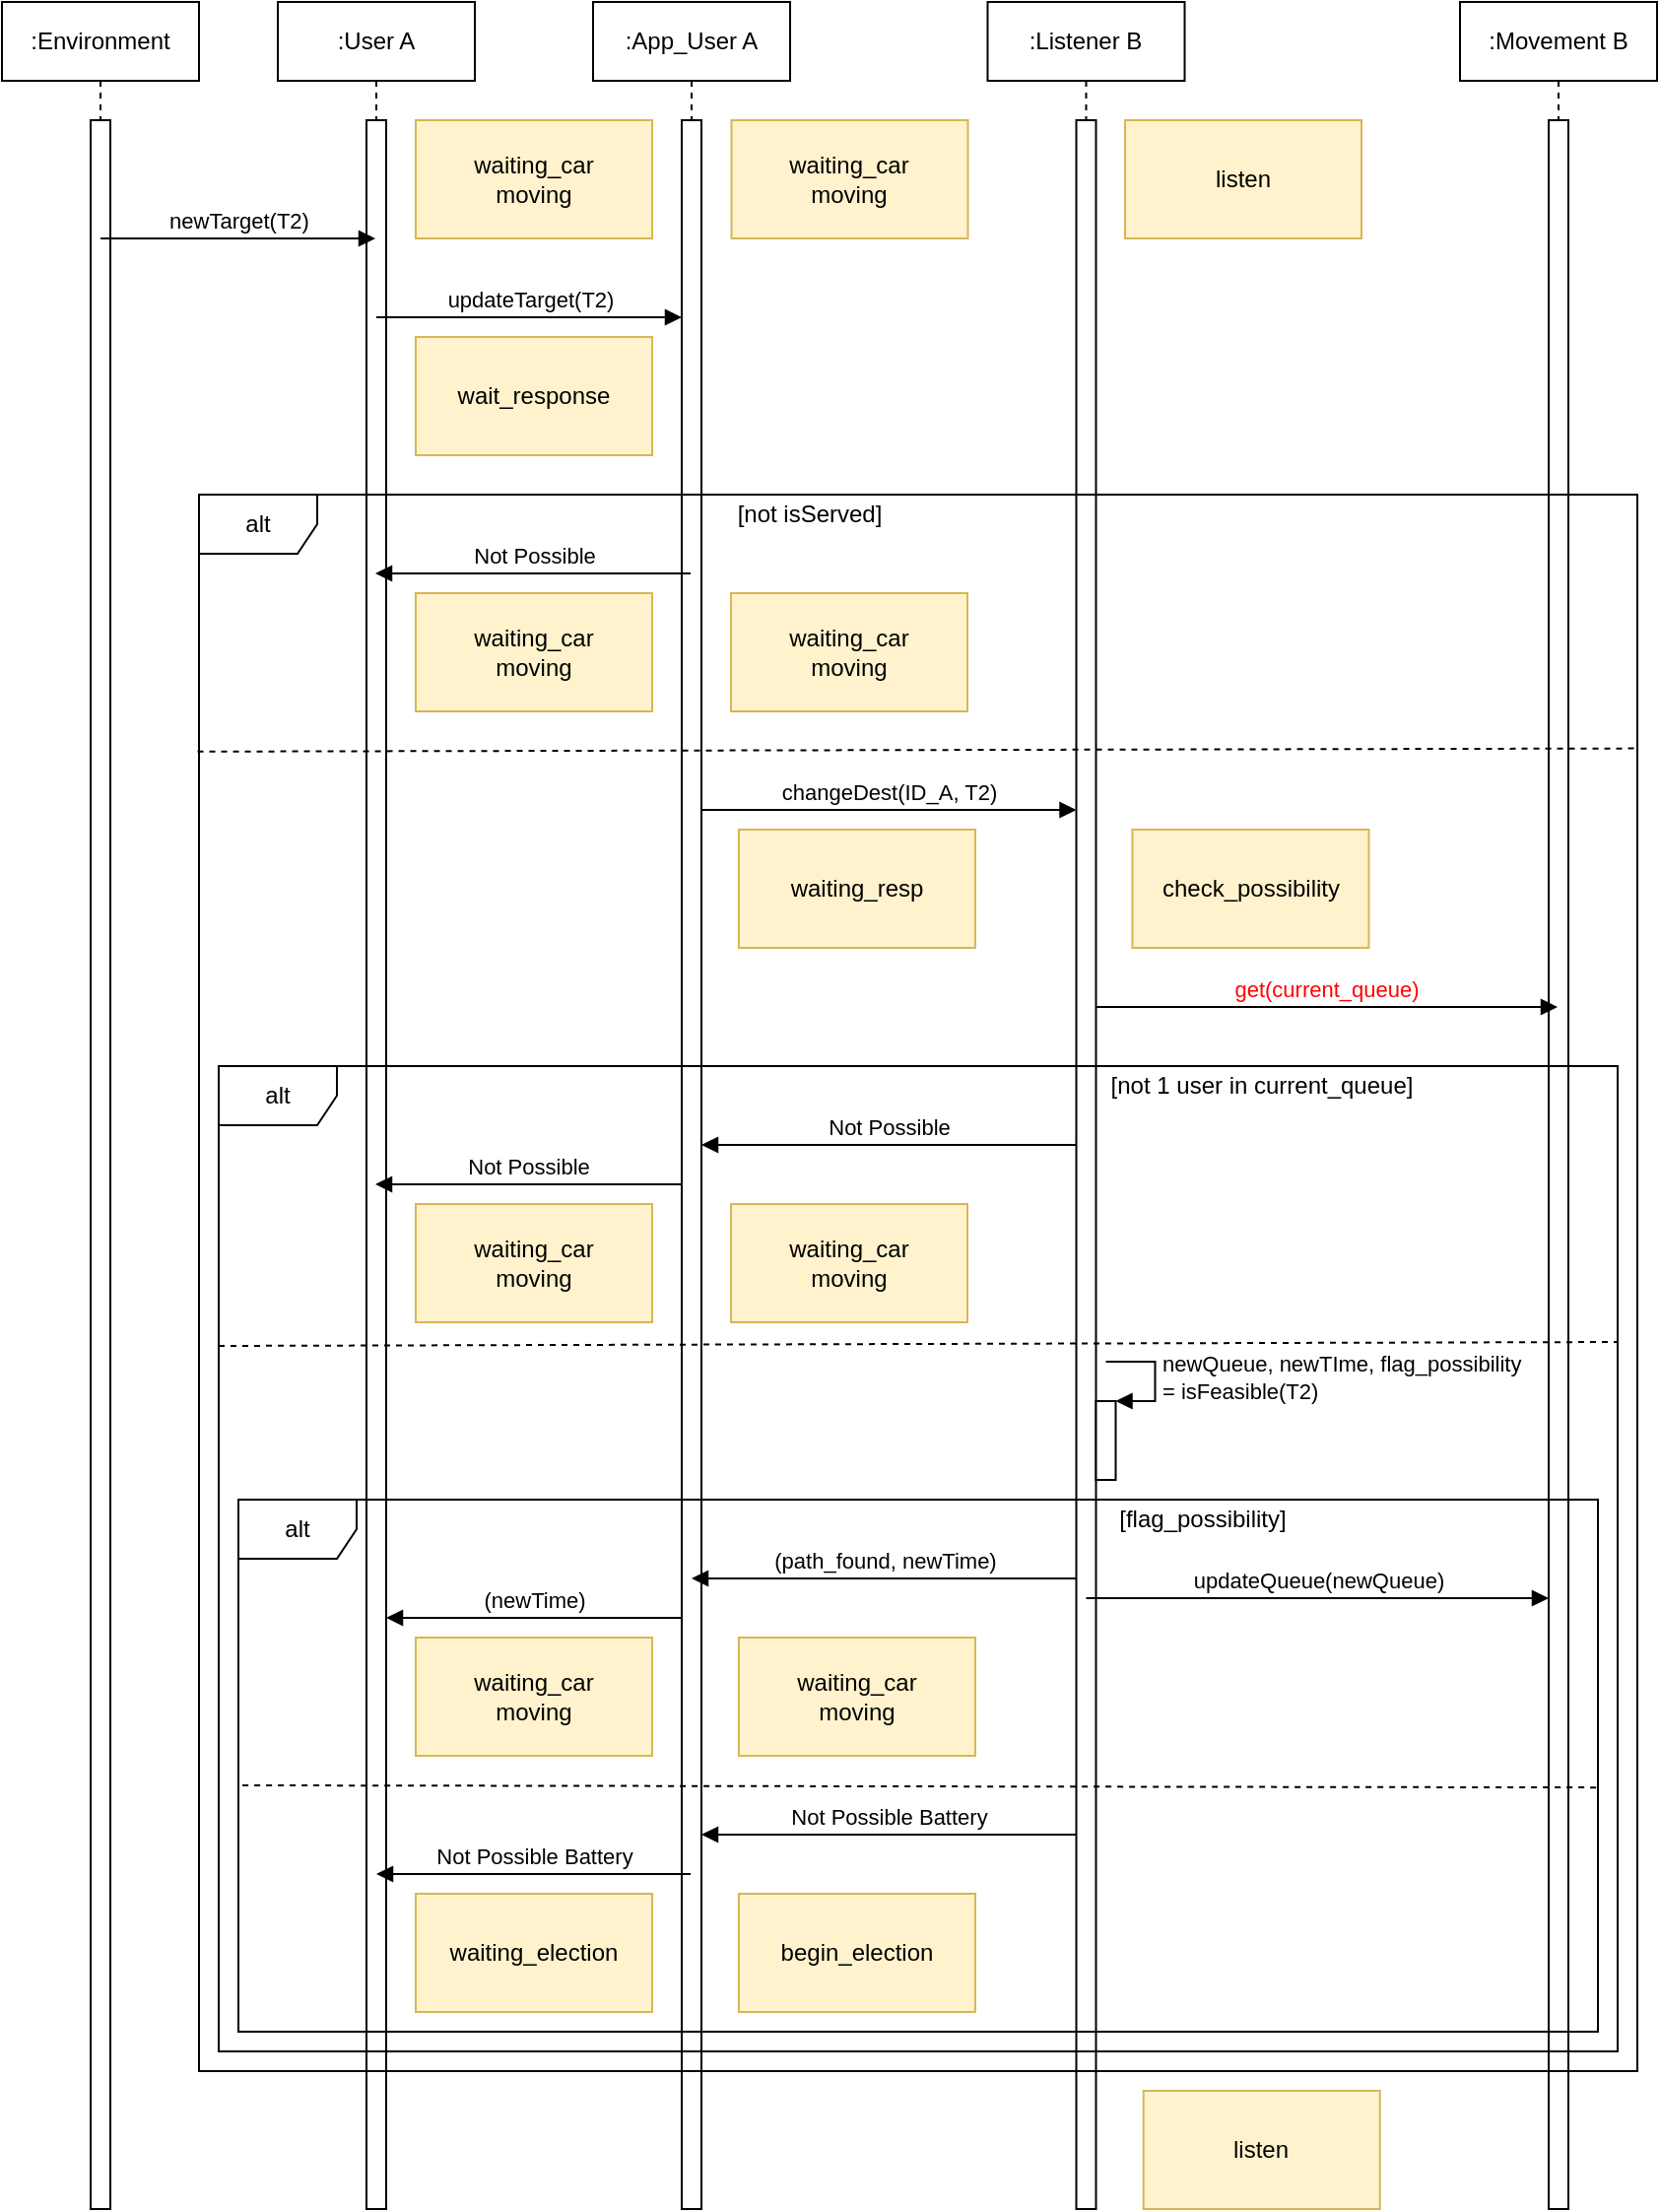 <mxfile version="13.7.3" type="device"><diagram id="t7Z67jGoITFFRTyiSdRa" name="Pagina-1"><mxGraphModel dx="1422" dy="822" grid="1" gridSize="10" guides="1" tooltips="1" connect="1" arrows="1" fold="1" page="1" pageScale="1" pageWidth="827" pageHeight="1169" math="0" shadow="0"><root><mxCell id="0"/><mxCell id="1" parent="0"/><mxCell id="c2bQm-YWjK_gxjw1vPps-1" value="listen" style="rounded=0;whiteSpace=wrap;html=1;fillColor=#fff2cc;strokeColor=#d6b656;" vertex="1" parent="1"><mxGeometry x="570" y="60" width="120" height="60" as="geometry"/></mxCell><mxCell id="c2bQm-YWjK_gxjw1vPps-2" value=":Environment" style="shape=umlLifeline;perimeter=lifelinePerimeter;whiteSpace=wrap;html=1;container=1;collapsible=0;recursiveResize=0;outlineConnect=0;" vertex="1" parent="1"><mxGeometry width="100" height="1120" as="geometry"/></mxCell><mxCell id="c2bQm-YWjK_gxjw1vPps-9" value="" style="html=1;points=[];perimeter=orthogonalPerimeter;" vertex="1" parent="c2bQm-YWjK_gxjw1vPps-2"><mxGeometry x="45" y="60" width="10" height="1060" as="geometry"/></mxCell><mxCell id="c2bQm-YWjK_gxjw1vPps-3" value=":User A" style="shape=umlLifeline;perimeter=lifelinePerimeter;whiteSpace=wrap;html=1;container=1;collapsible=0;recursiveResize=0;outlineConnect=0;" vertex="1" parent="1"><mxGeometry x="140" width="100" height="1120" as="geometry"/></mxCell><mxCell id="c2bQm-YWjK_gxjw1vPps-10" value="" style="html=1;points=[];perimeter=orthogonalPerimeter;" vertex="1" parent="c2bQm-YWjK_gxjw1vPps-3"><mxGeometry x="45" y="60" width="10" height="1060" as="geometry"/></mxCell><mxCell id="c2bQm-YWjK_gxjw1vPps-4" value=":App_User A" style="shape=umlLifeline;perimeter=lifelinePerimeter;whiteSpace=wrap;html=1;container=1;collapsible=0;recursiveResize=0;outlineConnect=0;" vertex="1" parent="1"><mxGeometry x="300" width="100" height="1120" as="geometry"/></mxCell><mxCell id="c2bQm-YWjK_gxjw1vPps-11" value="" style="html=1;points=[];perimeter=orthogonalPerimeter;" vertex="1" parent="c2bQm-YWjK_gxjw1vPps-4"><mxGeometry x="45" y="60" width="10" height="1060" as="geometry"/></mxCell><mxCell id="c2bQm-YWjK_gxjw1vPps-5" value=":Listener B" style="shape=umlLifeline;perimeter=lifelinePerimeter;whiteSpace=wrap;html=1;container=1;collapsible=0;recursiveResize=0;outlineConnect=0;" vertex="1" parent="1"><mxGeometry x="500.25" width="100" height="1120" as="geometry"/></mxCell><mxCell id="c2bQm-YWjK_gxjw1vPps-12" value="" style="html=1;points=[];perimeter=orthogonalPerimeter;" vertex="1" parent="c2bQm-YWjK_gxjw1vPps-5"><mxGeometry x="45" y="60" width="10" height="1060" as="geometry"/></mxCell><mxCell id="c2bQm-YWjK_gxjw1vPps-27" value="" style="html=1;points=[];perimeter=orthogonalPerimeter;" vertex="1" parent="c2bQm-YWjK_gxjw1vPps-5"><mxGeometry x="55" y="710" width="10" height="40" as="geometry"/></mxCell><mxCell id="c2bQm-YWjK_gxjw1vPps-28" value="newQueue, newTIme, flag_possibility &lt;br&gt;= isFeasible(T2)" style="edgeStyle=orthogonalEdgeStyle;html=1;align=left;spacingLeft=2;endArrow=block;rounded=0;entryX=1;entryY=0;" edge="1" target="c2bQm-YWjK_gxjw1vPps-27" parent="c2bQm-YWjK_gxjw1vPps-5"><mxGeometry relative="1" as="geometry"><mxPoint x="60" y="690" as="sourcePoint"/><Array as="points"><mxPoint x="85" y="690"/></Array></mxGeometry></mxCell><mxCell id="c2bQm-YWjK_gxjw1vPps-6" value=":Movement B" style="shape=umlLifeline;perimeter=lifelinePerimeter;whiteSpace=wrap;html=1;container=1;collapsible=0;recursiveResize=0;outlineConnect=0;" vertex="1" parent="1"><mxGeometry x="740" width="100" height="1120" as="geometry"/></mxCell><mxCell id="c2bQm-YWjK_gxjw1vPps-13" value="" style="html=1;points=[];perimeter=orthogonalPerimeter;" vertex="1" parent="c2bQm-YWjK_gxjw1vPps-6"><mxGeometry x="45" y="60" width="10" height="1060" as="geometry"/></mxCell><mxCell id="c2bQm-YWjK_gxjw1vPps-8" value="newTarget(T2)" style="html=1;verticalAlign=bottom;endArrow=block;" edge="1" parent="1" source="c2bQm-YWjK_gxjw1vPps-2" target="c2bQm-YWjK_gxjw1vPps-3"><mxGeometry width="80" relative="1" as="geometry"><mxPoint x="70" y="350" as="sourcePoint"/><mxPoint x="150" y="350" as="targetPoint"/><Array as="points"><mxPoint x="120" y="120"/></Array></mxGeometry></mxCell><mxCell id="c2bQm-YWjK_gxjw1vPps-14" value="updateTarget(T2)" style="html=1;verticalAlign=bottom;endArrow=block;" edge="1" parent="1" source="c2bQm-YWjK_gxjw1vPps-3" target="c2bQm-YWjK_gxjw1vPps-11"><mxGeometry width="80" relative="1" as="geometry"><mxPoint x="240" y="190" as="sourcePoint"/><mxPoint x="320" y="190" as="targetPoint"/><Array as="points"><mxPoint x="290" y="160"/></Array></mxGeometry></mxCell><mxCell id="c2bQm-YWjK_gxjw1vPps-15" value="wait_response" style="rounded=0;whiteSpace=wrap;html=1;fillColor=#fff2cc;strokeColor=#d6b656;" vertex="1" parent="1"><mxGeometry x="210" y="170" width="120" height="60" as="geometry"/></mxCell><mxCell id="c2bQm-YWjK_gxjw1vPps-16" value="changeDest(ID_A, T2)" style="html=1;verticalAlign=bottom;endArrow=block;" edge="1" parent="1"><mxGeometry width="80" relative="1" as="geometry"><mxPoint x="355" y="410" as="sourcePoint"/><mxPoint x="545.25" y="410" as="targetPoint"/><Array as="points"><mxPoint x="433.96" y="410"/></Array></mxGeometry></mxCell><mxCell id="c2bQm-YWjK_gxjw1vPps-17" value="waiting_resp" style="rounded=0;whiteSpace=wrap;html=1;fillColor=#fff2cc;strokeColor=#d6b656;" vertex="1" parent="1"><mxGeometry x="373.96" y="420" width="120" height="60" as="geometry"/></mxCell><mxCell id="c2bQm-YWjK_gxjw1vPps-18" value="check_possibility" style="rounded=0;whiteSpace=wrap;html=1;fillColor=#fff2cc;strokeColor=#d6b656;" vertex="1" parent="1"><mxGeometry x="573.71" y="420" width="120" height="60" as="geometry"/></mxCell><mxCell id="c2bQm-YWjK_gxjw1vPps-19" value="[not isServed]" style="text;html=1;strokeColor=none;fillColor=none;align=center;verticalAlign=middle;whiteSpace=wrap;rounded=0;" vertex="1" parent="1"><mxGeometry x="370.25" y="250" width="80" height="20" as="geometry"/></mxCell><mxCell id="c2bQm-YWjK_gxjw1vPps-20" value="Not Possible" style="html=1;verticalAlign=bottom;endArrow=block;" edge="1" parent="1"><mxGeometry width="80" relative="1" as="geometry"><mxPoint x="349.5" y="290" as="sourcePoint"/><mxPoint x="189.5" y="290" as="targetPoint"/><Array as="points"><mxPoint x="300" y="290"/></Array></mxGeometry></mxCell><mxCell id="c2bQm-YWjK_gxjw1vPps-21" value="&lt;font color=&quot;#ff0000&quot;&gt;get(current_queue)&lt;/font&gt;" style="html=1;verticalAlign=bottom;endArrow=block;" edge="1" parent="1"><mxGeometry width="80" relative="1" as="geometry"><mxPoint x="555.25" y="510" as="sourcePoint"/><mxPoint x="789.5" y="510" as="targetPoint"/><Array as="points"><mxPoint x="653.71" y="510"/></Array></mxGeometry></mxCell><mxCell id="c2bQm-YWjK_gxjw1vPps-22" value="[not 1 user in current_queue]" style="text;html=1;strokeColor=none;fillColor=none;align=center;verticalAlign=middle;whiteSpace=wrap;rounded=0;" vertex="1" parent="1"><mxGeometry x="557" y="540" width="164.75" height="20" as="geometry"/></mxCell><mxCell id="c2bQm-YWjK_gxjw1vPps-23" value="Not Possible" style="html=1;verticalAlign=bottom;endArrow=block;" edge="1" parent="1"><mxGeometry width="80" relative="1" as="geometry"><mxPoint x="545.25" y="580" as="sourcePoint"/><mxPoint x="355" y="580" as="targetPoint"/><Array as="points"><mxPoint x="433.71" y="580"/></Array></mxGeometry></mxCell><mxCell id="c2bQm-YWjK_gxjw1vPps-24" value="Not Possible" style="html=1;verticalAlign=bottom;endArrow=block;" edge="1" parent="1"><mxGeometry width="80" relative="1" as="geometry"><mxPoint x="345" y="600" as="sourcePoint"/><mxPoint x="189.5" y="600" as="targetPoint"/><Array as="points"><mxPoint x="303.71" y="600"/></Array></mxGeometry></mxCell><mxCell id="c2bQm-YWjK_gxjw1vPps-29" value="(path_found, newTime)" style="html=1;verticalAlign=bottom;endArrow=block;" edge="1" parent="1" source="c2bQm-YWjK_gxjw1vPps-12" target="c2bQm-YWjK_gxjw1vPps-4"><mxGeometry width="80" relative="1" as="geometry"><mxPoint x="553" y="830" as="sourcePoint"/><mxPoint x="353.21" y="820" as="targetPoint"/><Array as="points"><mxPoint x="430" y="800"/></Array></mxGeometry></mxCell><mxCell id="c2bQm-YWjK_gxjw1vPps-30" value="[flag_possibility]" style="text;html=1;strokeColor=none;fillColor=none;align=center;verticalAlign=middle;whiteSpace=wrap;rounded=0;" vertex="1" parent="1"><mxGeometry x="557" y="760" width="104.75" height="20" as="geometry"/></mxCell><mxCell id="c2bQm-YWjK_gxjw1vPps-31" value="updateQueue(&lt;span style=&quot;text-align: left&quot;&gt;newQueue&lt;/span&gt;)" style="html=1;verticalAlign=bottom;endArrow=block;" edge="1" parent="1" source="c2bQm-YWjK_gxjw1vPps-5" target="c2bQm-YWjK_gxjw1vPps-13"><mxGeometry width="80" relative="1" as="geometry"><mxPoint x="558.96" y="840" as="sourcePoint"/><mxPoint x="793.21" y="840" as="targetPoint"/><Array as="points"><mxPoint x="620" y="810"/></Array></mxGeometry></mxCell><mxCell id="c2bQm-YWjK_gxjw1vPps-32" value="Not Possible Battery" style="html=1;verticalAlign=bottom;endArrow=block;" edge="1" parent="1" source="c2bQm-YWjK_gxjw1vPps-12" target="c2bQm-YWjK_gxjw1vPps-11"><mxGeometry width="80" relative="1" as="geometry"><mxPoint x="566.75" y="1129.94" as="sourcePoint"/><mxPoint x="372" y="1129.94" as="targetPoint"/><Array as="points"><mxPoint x="460" y="930"/></Array></mxGeometry></mxCell><mxCell id="c2bQm-YWjK_gxjw1vPps-33" value="Not Possible Battery" style="html=1;verticalAlign=bottom;endArrow=block;" edge="1" parent="1" source="c2bQm-YWjK_gxjw1vPps-4" target="c2bQm-YWjK_gxjw1vPps-3"><mxGeometry width="80" relative="1" as="geometry"><mxPoint x="366.5" y="1159.94" as="sourcePoint"/><mxPoint x="206.5" y="1159.94" as="targetPoint"/><Array as="points"><mxPoint x="307" y="950"/></Array></mxGeometry></mxCell><mxCell id="c2bQm-YWjK_gxjw1vPps-34" value="listen" style="rounded=0;whiteSpace=wrap;html=1;fillColor=#fff2cc;strokeColor=#d6b656;" vertex="1" parent="1"><mxGeometry x="579.37" y="1060.0" width="120" height="60" as="geometry"/></mxCell><mxCell id="c2bQm-YWjK_gxjw1vPps-35" value="waiting_car&lt;br&gt;moving" style="rounded=0;whiteSpace=wrap;html=1;fillColor=#fff2cc;strokeColor=#d6b656;" vertex="1" parent="1"><mxGeometry x="370.25" y="60" width="120" height="60" as="geometry"/></mxCell><mxCell id="c2bQm-YWjK_gxjw1vPps-36" value="waiting_car&lt;br&gt;moving" style="rounded=0;whiteSpace=wrap;html=1;fillColor=#fff2cc;strokeColor=#d6b656;" vertex="1" parent="1"><mxGeometry x="370" y="300" width="120" height="60" as="geometry"/></mxCell><mxCell id="c2bQm-YWjK_gxjw1vPps-37" value="waiting_car&lt;br&gt;moving" style="rounded=0;whiteSpace=wrap;html=1;fillColor=#fff2cc;strokeColor=#d6b656;" vertex="1" parent="1"><mxGeometry x="210" y="60" width="120" height="60" as="geometry"/></mxCell><mxCell id="c2bQm-YWjK_gxjw1vPps-38" value="waiting_car&lt;br&gt;moving" style="rounded=0;whiteSpace=wrap;html=1;fillColor=#fff2cc;strokeColor=#d6b656;" vertex="1" parent="1"><mxGeometry x="210" y="300" width="120" height="60" as="geometry"/></mxCell><mxCell id="c2bQm-YWjK_gxjw1vPps-39" value="(newTime)" style="html=1;verticalAlign=bottom;endArrow=block;" edge="1" parent="1" source="c2bQm-YWjK_gxjw1vPps-11" target="c2bQm-YWjK_gxjw1vPps-10"><mxGeometry width="80" relative="1" as="geometry"><mxPoint x="353.21" y="840" as="sourcePoint"/><mxPoint x="193.21" y="840" as="targetPoint"/><Array as="points"><mxPoint x="310" y="820"/></Array></mxGeometry></mxCell><mxCell id="c2bQm-YWjK_gxjw1vPps-42" value="" style="endArrow=none;dashed=1;html=1;exitX=0.003;exitY=0.537;exitDx=0;exitDy=0;exitPerimeter=0;entryX=1.001;entryY=0.541;entryDx=0;entryDy=0;entryPerimeter=0;" edge="1" parent="1" source="c2bQm-YWjK_gxjw1vPps-53" target="c2bQm-YWjK_gxjw1vPps-53"><mxGeometry width="50" height="50" relative="1" as="geometry"><mxPoint x="90" y="950" as="sourcePoint"/><mxPoint x="990" y="990" as="targetPoint"/></mxGeometry></mxCell><mxCell id="c2bQm-YWjK_gxjw1vPps-44" value="" style="endArrow=none;dashed=1;html=1;exitX=0;exitY=0.284;exitDx=0;exitDy=0;exitPerimeter=0;entryX=1;entryY=0.28;entryDx=0;entryDy=0;entryPerimeter=0;" edge="1" parent="1" source="c2bQm-YWjK_gxjw1vPps-55" target="c2bQm-YWjK_gxjw1vPps-55"><mxGeometry width="50" height="50" relative="1" as="geometry"><mxPoint x="-73.5" y="682.1" as="sourcePoint"/><mxPoint x="1003.5" y="680" as="targetPoint"/></mxGeometry></mxCell><mxCell id="c2bQm-YWjK_gxjw1vPps-46" value="begin_election" style="rounded=0;whiteSpace=wrap;html=1;fillColor=#fff2cc;strokeColor=#d6b656;" vertex="1" parent="1"><mxGeometry x="373.96" y="960" width="120" height="60" as="geometry"/></mxCell><mxCell id="c2bQm-YWjK_gxjw1vPps-47" value="waiting_election" style="rounded=0;whiteSpace=wrap;html=1;fillColor=#fff2cc;strokeColor=#d6b656;" vertex="1" parent="1"><mxGeometry x="210" y="960" width="120" height="60" as="geometry"/></mxCell><mxCell id="c2bQm-YWjK_gxjw1vPps-48" value="" style="endArrow=none;dashed=1;html=1;exitX=-0.001;exitY=0.163;exitDx=0;exitDy=0;exitPerimeter=0;entryX=0.999;entryY=0.161;entryDx=0;entryDy=0;entryPerimeter=0;" edge="1" parent="1" source="c2bQm-YWjK_gxjw1vPps-57" target="c2bQm-YWjK_gxjw1vPps-57"><mxGeometry width="50" height="50" relative="1" as="geometry"><mxPoint x="-130" y="380" as="sourcePoint"/><mxPoint x="1030" y="380" as="targetPoint"/></mxGeometry></mxCell><mxCell id="c2bQm-YWjK_gxjw1vPps-49" value="waiting_car&lt;br&gt;moving" style="rounded=0;whiteSpace=wrap;html=1;fillColor=#fff2cc;strokeColor=#d6b656;" vertex="1" parent="1"><mxGeometry x="370" y="610" width="120" height="60" as="geometry"/></mxCell><mxCell id="c2bQm-YWjK_gxjw1vPps-50" value="waiting_car&lt;br&gt;moving" style="rounded=0;whiteSpace=wrap;html=1;fillColor=#fff2cc;strokeColor=#d6b656;" vertex="1" parent="1"><mxGeometry x="210" y="610" width="120" height="60" as="geometry"/></mxCell><mxCell id="c2bQm-YWjK_gxjw1vPps-51" value="waiting_car&lt;br&gt;moving" style="rounded=0;whiteSpace=wrap;html=1;fillColor=#fff2cc;strokeColor=#d6b656;" vertex="1" parent="1"><mxGeometry x="210" y="830" width="120" height="60" as="geometry"/></mxCell><mxCell id="c2bQm-YWjK_gxjw1vPps-52" value="waiting_car&lt;br&gt;moving" style="rounded=0;whiteSpace=wrap;html=1;fillColor=#fff2cc;strokeColor=#d6b656;" vertex="1" parent="1"><mxGeometry x="373.96" y="830" width="120" height="60" as="geometry"/></mxCell><mxCell id="c2bQm-YWjK_gxjw1vPps-53" value="alt" style="shape=umlFrame;whiteSpace=wrap;html=1;" vertex="1" parent="1"><mxGeometry x="120" y="760" width="690" height="270" as="geometry"/></mxCell><mxCell id="c2bQm-YWjK_gxjw1vPps-55" value="alt" style="shape=umlFrame;whiteSpace=wrap;html=1;" vertex="1" parent="1"><mxGeometry x="110" y="540" width="710" height="500" as="geometry"/></mxCell><mxCell id="c2bQm-YWjK_gxjw1vPps-57" value="alt" style="shape=umlFrame;whiteSpace=wrap;html=1;" vertex="1" parent="1"><mxGeometry x="100" y="250" width="730" height="800" as="geometry"/></mxCell></root></mxGraphModel></diagram></mxfile>